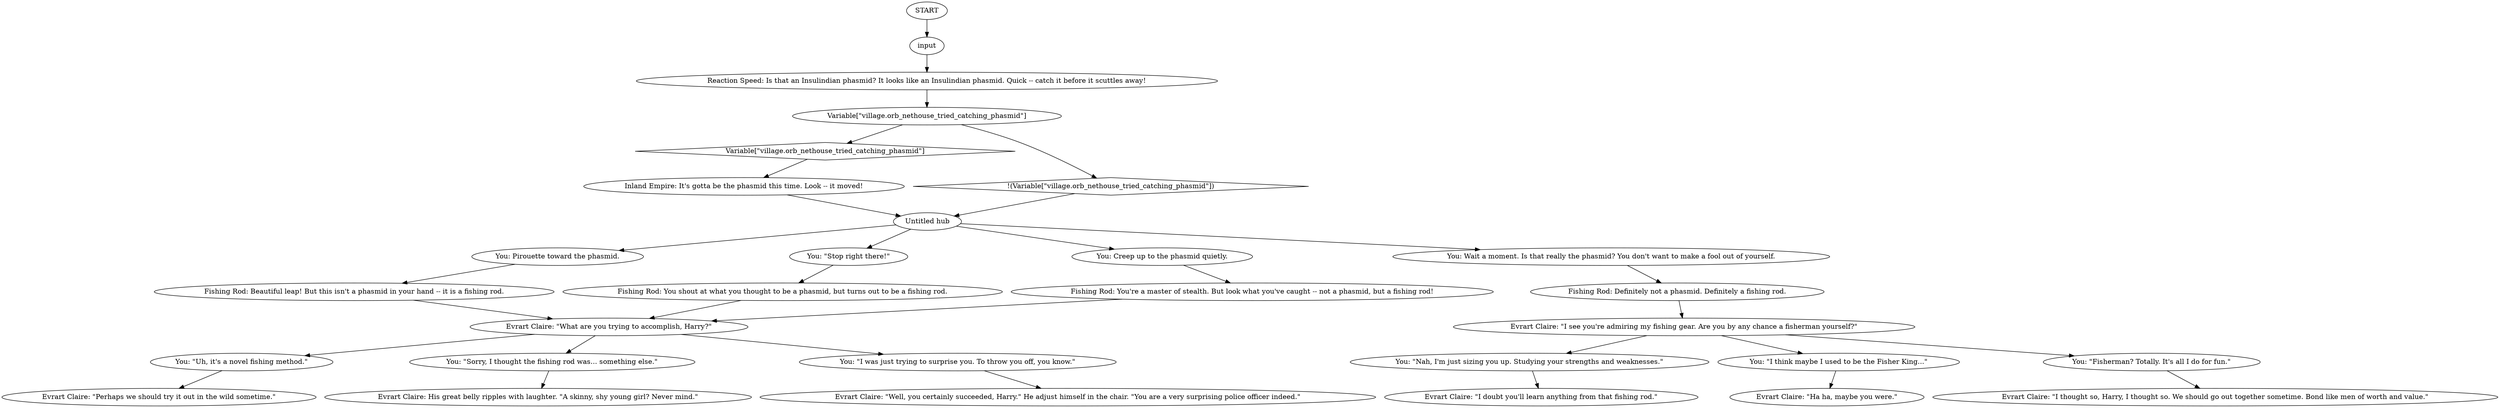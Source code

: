 # EVRART ORB / fishing rod dialogue OBSOLETE
# Is that the Insulidian phasmid? Quick, try to catch it!
# ==================================================
digraph G {
	  0 [label="START"];
	  1 [label="input"];
	  2 [label="You: \"Uh, it's a novel fishing method.\""];
	  3 [label="Untitled hub"];
	  4 [label="Fishing Rod: Definitely not a phasmid. Definitely a fishing rod."];
	  5 [label="You: \"Nah, I'm just sizing you up. Studying your strengths and weaknesses.\""];
	  6 [label="You: \"Stop right there!\""];
	  7 [label="You: Pirouette toward the phasmid."];
	  8 [label="You: \"Sorry, I thought the fishing rod was... something else.\""];
	  9 [label="Evrart Claire: \"What are you trying to accomplish, Harry?\""];
	  10 [label="You: Wait a moment. Is that really the phasmid? You don't want to make a fool out of yourself."];
	  11 [label="Evrart Claire: \"I see you're admiring my fishing gear. Are you by any chance a fisherman yourself?\""];
	  12 [label="Evrart Claire: \"I doubt you'll learn anything from that fishing rod.\""];
	  13 [label="Evrart Claire: \"Ha ha, maybe you were.\""];
	  14 [label="Variable[\"village.orb_nethouse_tried_catching_phasmid\"]"];
	  15 [label="Variable[\"village.orb_nethouse_tried_catching_phasmid\"]", shape=diamond];
	  16 [label="!(Variable[\"village.orb_nethouse_tried_catching_phasmid\"])", shape=diamond];
	  17 [label="You: \"I was just trying to surprise you. To throw you off, you know.\""];
	  18 [label="Evrart Claire: His great belly ripples with laughter. \"A skinny, shy young girl? Never mind.\""];
	  19 [label="You: \"I think maybe I used to be the Fisher King...\""];
	  20 [label="Fishing Rod: You shout at what you thought to be a phasmid, but turns out to be a fishing rod."];
	  21 [label="Evrart Claire: \"Perhaps we should try it out in the wild sometime.\""];
	  22 [label="You: \"Fisherman? Totally. It's all I do for fun.\""];
	  23 [label="Evrart Claire: \"I thought so, Harry, I thought so. We should go out together sometime. Bond like men of worth and value.\""];
	  24 [label="Inland Empire: It's gotta be the phasmid this time. Look -- it moved!"];
	  25 [label="You: Creep up to the phasmid quietly."];
	  26 [label="Reaction Speed: Is that an Insulindian phasmid? It looks like an Insulindian phasmid. Quick -- catch it before it scuttles away!"];
	  28 [label="Fishing Rod: Beautiful leap! But this isn't a phasmid in your hand -- it is a fishing rod."];
	  29 [label="Evrart Claire: \"Well, you certainly succeeded, Harry.\" He adjust himself in the chair. \"You are a very surprising police officer indeed.\""];
	  30 [label="Fishing Rod: You're a master of stealth. But look what you've caught -- not a phasmid, but a fishing rod!"];
	  0 -> 1
	  1 -> 26
	  2 -> 21
	  3 -> 25
	  3 -> 10
	  3 -> 6
	  3 -> 7
	  4 -> 11
	  5 -> 12
	  6 -> 20
	  7 -> 28
	  8 -> 18
	  9 -> 8
	  9 -> 17
	  9 -> 2
	  10 -> 4
	  11 -> 19
	  11 -> 5
	  11 -> 22
	  14 -> 16
	  14 -> 15
	  15 -> 24
	  16 -> 3
	  17 -> 29
	  19 -> 13
	  20 -> 9
	  22 -> 23
	  24 -> 3
	  25 -> 30
	  26 -> 14
	  28 -> 9
	  30 -> 9
}

